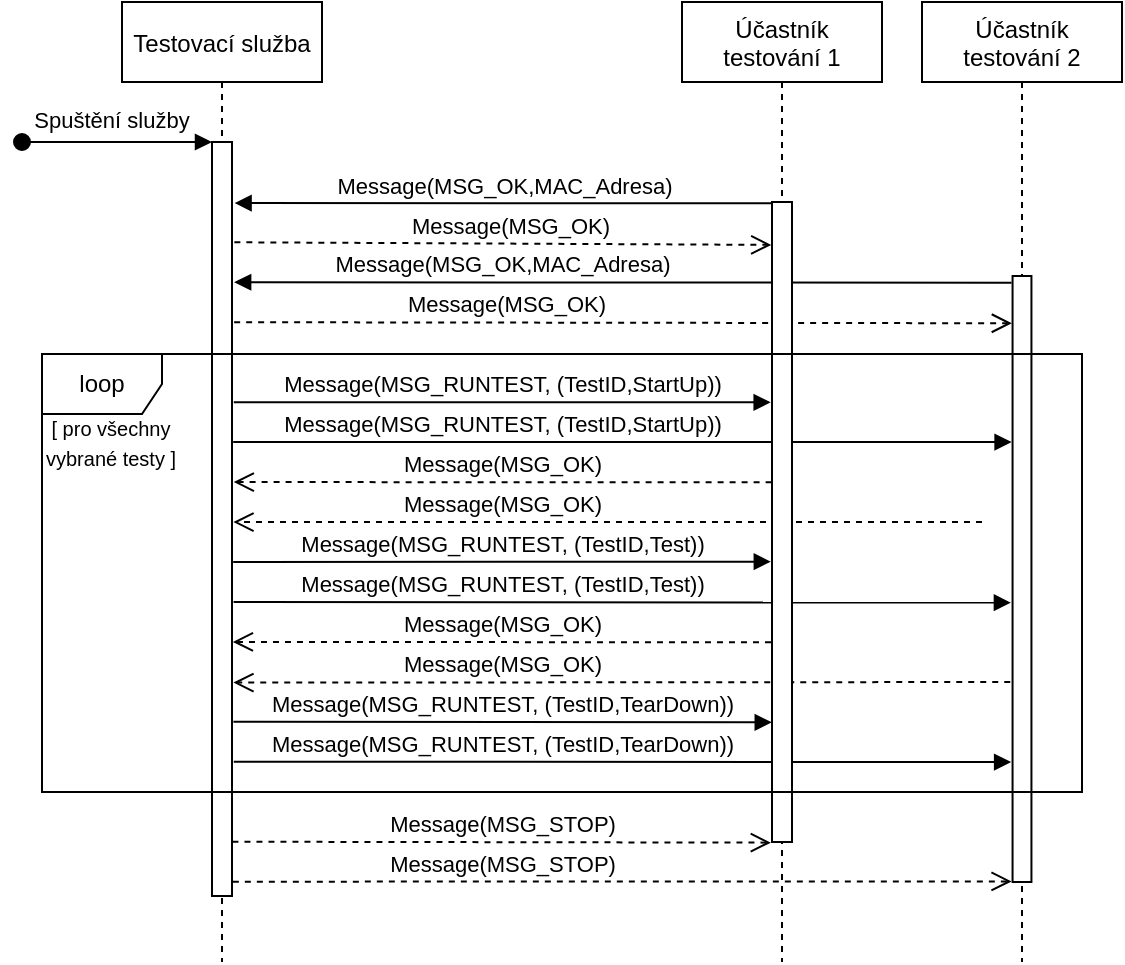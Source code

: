 <mxfile version="14.5.1" type="device"><diagram id="kgpKYQtTHZ0yAKxKKP6v" name="Page-1"><mxGraphModel dx="1072" dy="792" grid="1" gridSize="10" guides="1" tooltips="1" connect="0" arrows="1" fold="1" page="1" pageScale="1" pageWidth="827" pageHeight="1169" math="0" shadow="0"><root><mxCell id="0"/><mxCell id="1" parent="0"/><mxCell id="mGjd2MoU56tRiX6uanUA-13" value="Message(MSG_RUNTEST, (TestID,Test))" style="html=1;verticalAlign=bottom;endArrow=block;exitX=1.079;exitY=0.61;exitDx=0;exitDy=0;exitPerimeter=0;entryX=-0.088;entryY=0.539;entryDx=0;entryDy=0;entryPerimeter=0;" parent="1" source="3nuBFxr9cyL0pnOWT2aG-2" target="2Pg6CUJonsX4mb9nC8lQ-2" edge="1"><mxGeometry x="-0.308" width="80" relative="1" as="geometry"><mxPoint x="180" y="380" as="sourcePoint"/><mxPoint x="550" y="380" as="targetPoint"/><mxPoint as="offset"/></mxGeometry></mxCell><mxCell id="mGjd2MoU56tRiX6uanUA-6" value="Message(MSG_OK,MAC_Adresa)" style="html=1;verticalAlign=bottom;endArrow=block;exitX=-0.055;exitY=0.011;exitDx=0;exitDy=0;exitPerimeter=0;entryX=1.107;entryY=0.186;entryDx=0;entryDy=0;entryPerimeter=0;" parent="1" source="2Pg6CUJonsX4mb9nC8lQ-2" target="3nuBFxr9cyL0pnOWT2aG-2" edge="1"><mxGeometry x="0.31" width="80" relative="1" as="geometry"><mxPoint x="560" y="220" as="sourcePoint"/><mxPoint x="176" y="220" as="targetPoint"/><mxPoint as="offset"/></mxGeometry></mxCell><mxCell id="mGjd2MoU56tRiX6uanUA-7" value="Message(MSG_OK)" style="html=1;verticalAlign=bottom;endArrow=open;dashed=1;endSize=8;entryX=-0.035;entryY=0.078;entryDx=0;entryDy=0;entryPerimeter=0;exitX=1.107;exitY=0.239;exitDx=0;exitDy=0;exitPerimeter=0;" parent="1" source="3nuBFxr9cyL0pnOWT2aG-2" target="2Pg6CUJonsX4mb9nC8lQ-2" edge="1"><mxGeometry x="-0.304" relative="1" as="geometry"><mxPoint x="180" y="240" as="sourcePoint"/><mxPoint x="560" y="240" as="targetPoint"/><mxPoint as="offset"/></mxGeometry></mxCell><mxCell id="mGjd2MoU56tRiX6uanUA-21" value="Message(MSG_STOP)" style="html=1;verticalAlign=bottom;endArrow=open;dashed=1;endSize=8;exitX=1.042;exitY=0.981;exitDx=0;exitDy=0;exitPerimeter=0;entryX=-0.049;entryY=0.999;entryDx=0;entryDy=0;entryPerimeter=0;" parent="1" source="3nuBFxr9cyL0pnOWT2aG-2" target="2Pg6CUJonsX4mb9nC8lQ-2" edge="1"><mxGeometry x="-0.309" relative="1" as="geometry"><mxPoint x="172" y="520" as="sourcePoint"/><mxPoint x="542" y="520" as="targetPoint"/><mxPoint as="offset"/></mxGeometry></mxCell><mxCell id="mGjd2MoU56tRiX6uanUA-18" value="Message(MSG_RUNTEST, (TestID,TearDown))" style="html=1;verticalAlign=bottom;endArrow=block;exitX=1.088;exitY=0.822;exitDx=0;exitDy=0;exitPerimeter=0;entryX=-0.076;entryY=0.802;entryDx=0;entryDy=0;entryPerimeter=0;" parent="1" source="3nuBFxr9cyL0pnOWT2aG-2" target="2Pg6CUJonsX4mb9nC8lQ-2" edge="1"><mxGeometry x="-0.308" width="80" relative="1" as="geometry"><mxPoint x="190" y="460" as="sourcePoint"/><mxPoint x="560" y="460" as="targetPoint"/><mxPoint as="offset"/></mxGeometry></mxCell><mxCell id="mGjd2MoU56tRiX6uanUA-14" value="Message(MSG_OK)" style="html=1;verticalAlign=bottom;endArrow=open;dashed=1;endSize=8;entryX=1.07;entryY=0.717;entryDx=0;entryDy=0;entryPerimeter=0;exitX=-0.123;exitY=0.67;exitDx=0;exitDy=0;exitPerimeter=0;" parent="1" source="2Pg6CUJonsX4mb9nC8lQ-2" target="3nuBFxr9cyL0pnOWT2aG-2" edge="1"><mxGeometry x="0.309" relative="1" as="geometry"><mxPoint x="560" y="420" as="sourcePoint"/><mxPoint x="190" y="420" as="targetPoint"/><mxPoint as="offset"/></mxGeometry></mxCell><mxCell id="mGjd2MoU56tRiX6uanUA-11" value="Message(MSG_OK)" style="html=1;verticalAlign=bottom;endArrow=open;dashed=1;endSize=8;entryX=1.07;entryY=0.504;entryDx=0;entryDy=0;entryPerimeter=0;" parent="1" target="3nuBFxr9cyL0pnOWT2aG-2" edge="1"><mxGeometry x="0.282" relative="1" as="geometry"><mxPoint x="550" y="340" as="sourcePoint"/><mxPoint x="190" y="340" as="targetPoint"/><mxPoint as="offset"/></mxGeometry></mxCell><mxCell id="mGjd2MoU56tRiX6uanUA-9" value="Message(MSG_RUNTEST, (TestID,StartUp))" style="html=1;verticalAlign=bottom;endArrow=block;exitX=1.06;exitY=0.398;exitDx=0;exitDy=0;exitPerimeter=0;entryX=-0.052;entryY=0.274;entryDx=0;entryDy=0;entryPerimeter=0;" parent="1" source="3nuBFxr9cyL0pnOWT2aG-2" target="2Pg6CUJonsX4mb9nC8lQ-2" edge="1"><mxGeometry x="-0.308" width="80" relative="1" as="geometry"><mxPoint x="180" y="300" as="sourcePoint"/><mxPoint x="560" y="300" as="targetPoint"/><mxPoint as="offset"/></mxGeometry></mxCell><mxCell id="mGjd2MoU56tRiX6uanUA-5" value="Message(MSG_OK)" style="html=1;verticalAlign=bottom;endArrow=open;dashed=1;endSize=8;entryX=-0.036;entryY=0.067;entryDx=0;entryDy=0;entryPerimeter=0;exitX=1.118;exitY=0.133;exitDx=0;exitDy=0;exitPerimeter=0;" parent="1" source="3nuBFxr9cyL0pnOWT2aG-2" target="3nuBFxr9cyL0pnOWT2aG-6" edge="1"><mxGeometry x="0.023" relative="1" as="geometry"><mxPoint x="190" y="200" as="sourcePoint"/><mxPoint x="440" y="200" as="targetPoint"/><mxPoint as="offset"/></mxGeometry></mxCell><mxCell id="mGjd2MoU56tRiX6uanUA-4" value="Message(MSG_OK,MAC_Adresa)" style="html=1;verticalAlign=bottom;endArrow=block;exitX=0.5;exitY=0.002;exitDx=0;exitDy=0;exitPerimeter=0;entryX=1.13;entryY=0.081;entryDx=0;entryDy=0;entryPerimeter=0;" parent="1" source="3nuBFxr9cyL0pnOWT2aG-6" target="3nuBFxr9cyL0pnOWT2aG-2" edge="1"><mxGeometry x="0.02" width="80" relative="1" as="geometry"><mxPoint x="430" y="181" as="sourcePoint"/><mxPoint x="180" y="181" as="targetPoint"/><mxPoint as="offset"/></mxGeometry></mxCell><mxCell id="3nuBFxr9cyL0pnOWT2aG-1" value="Testovací služba" style="shape=umlLifeline;perimeter=lifelinePerimeter;container=1;collapsible=0;recursiveResize=0;rounded=0;shadow=0;strokeWidth=1;" parent="1" vertex="1"><mxGeometry x="120" y="80" width="100" height="480" as="geometry"/></mxCell><mxCell id="3nuBFxr9cyL0pnOWT2aG-2" value="" style="points=[];perimeter=orthogonalPerimeter;rounded=0;shadow=0;strokeWidth=1;" parent="3nuBFxr9cyL0pnOWT2aG-1" vertex="1"><mxGeometry x="45" y="70" width="10" height="377" as="geometry"/></mxCell><mxCell id="3nuBFxr9cyL0pnOWT2aG-3" value="Spuštění služby" style="verticalAlign=bottom;startArrow=oval;endArrow=block;startSize=8;shadow=0;strokeWidth=1;" parent="3nuBFxr9cyL0pnOWT2aG-1" target="3nuBFxr9cyL0pnOWT2aG-2" edge="1"><mxGeometry x="-0.053" y="2" relative="1" as="geometry"><mxPoint x="-50" y="70" as="sourcePoint"/><mxPoint as="offset"/></mxGeometry></mxCell><mxCell id="3nuBFxr9cyL0pnOWT2aG-5" value="Účastník &#10;testování 1" style="shape=umlLifeline;perimeter=lifelinePerimeter;container=1;collapsible=0;recursiveResize=0;rounded=0;shadow=0;strokeWidth=1;" parent="1" vertex="1"><mxGeometry x="400" y="80" width="100" height="480" as="geometry"/></mxCell><mxCell id="3nuBFxr9cyL0pnOWT2aG-6" value="" style="points=[];perimeter=orthogonalPerimeter;rounded=0;shadow=0;strokeWidth=1;" parent="3nuBFxr9cyL0pnOWT2aG-5" vertex="1"><mxGeometry x="45" y="100" width="10" height="320" as="geometry"/></mxCell><mxCell id="2Pg6CUJonsX4mb9nC8lQ-1" value="Účastník &#10;testování 2" style="shape=umlLifeline;perimeter=lifelinePerimeter;container=1;collapsible=0;recursiveResize=0;rounded=0;shadow=0;strokeWidth=1;" parent="1" vertex="1"><mxGeometry x="520" y="80" width="100" height="480" as="geometry"/></mxCell><mxCell id="2Pg6CUJonsX4mb9nC8lQ-2" value="" style="points=[];perimeter=orthogonalPerimeter;rounded=0;shadow=0;strokeWidth=1;" parent="2Pg6CUJonsX4mb9nC8lQ-1" vertex="1"><mxGeometry x="45.28" y="137" width="9.44" height="303" as="geometry"/></mxCell><mxCell id="mGjd2MoU56tRiX6uanUA-8" value="Message(MSG_RUNTEST, (TestID,StartUp))" style="html=1;verticalAlign=bottom;endArrow=block;exitX=1.088;exitY=0.345;exitDx=0;exitDy=0;exitPerimeter=0;entryX=-0.067;entryY=0.313;entryDx=0;entryDy=0;entryPerimeter=0;" parent="1" source="3nuBFxr9cyL0pnOWT2aG-2" target="3nuBFxr9cyL0pnOWT2aG-6" edge="1"><mxGeometry width="80" relative="1" as="geometry"><mxPoint x="190" y="280" as="sourcePoint"/><mxPoint x="440" y="280" as="targetPoint"/></mxGeometry></mxCell><mxCell id="mGjd2MoU56tRiX6uanUA-10" value="Message(MSG_OK)" style="html=1;verticalAlign=bottom;endArrow=open;dashed=1;endSize=8;entryX=1.088;entryY=0.451;entryDx=0;entryDy=0;entryPerimeter=0;exitX=-0.02;exitY=0.438;exitDx=0;exitDy=0;exitPerimeter=0;" parent="1" source="3nuBFxr9cyL0pnOWT2aG-6" target="3nuBFxr9cyL0pnOWT2aG-2" edge="1"><mxGeometry relative="1" as="geometry"><mxPoint x="440" y="320" as="sourcePoint"/><mxPoint x="190" y="320" as="targetPoint"/></mxGeometry></mxCell><mxCell id="mGjd2MoU56tRiX6uanUA-12" value="Message(MSG_RUNTEST, (TestID,Test))" style="html=1;verticalAlign=bottom;endArrow=block;exitX=1.06;exitY=0.557;exitDx=0;exitDy=0;exitPerimeter=0;entryX=-0.059;entryY=0.562;entryDx=0;entryDy=0;entryPerimeter=0;" parent="1" source="3nuBFxr9cyL0pnOWT2aG-2" target="3nuBFxr9cyL0pnOWT2aG-6" edge="1"><mxGeometry width="80" relative="1" as="geometry"><mxPoint x="180" y="360" as="sourcePoint"/><mxPoint x="440" y="360" as="targetPoint"/></mxGeometry></mxCell><mxCell id="mGjd2MoU56tRiX6uanUA-15" value="Message(MSG_OK)" style="html=1;verticalAlign=bottom;endArrow=open;dashed=1;endSize=8;entryX=1.042;entryY=0.663;entryDx=0;entryDy=0;entryPerimeter=0;exitX=-0.051;exitY=0.688;exitDx=0;exitDy=0;exitPerimeter=0;" parent="1" source="3nuBFxr9cyL0pnOWT2aG-6" target="3nuBFxr9cyL0pnOWT2aG-2" edge="1"><mxGeometry x="-0.001" relative="1" as="geometry"><mxPoint x="440" y="400" as="sourcePoint"/><mxPoint x="190" y="400" as="targetPoint"/><mxPoint as="offset"/></mxGeometry></mxCell><mxCell id="mGjd2MoU56tRiX6uanUA-17" value="Message(MSG_RUNTEST, (TestID,TearDown))" style="html=1;verticalAlign=bottom;endArrow=block;exitX=1.07;exitY=0.769;exitDx=0;exitDy=0;exitPerimeter=0;entryX=-0.012;entryY=0.813;entryDx=0;entryDy=0;entryPerimeter=0;" parent="1" source="3nuBFxr9cyL0pnOWT2aG-2" target="3nuBFxr9cyL0pnOWT2aG-6" edge="1"><mxGeometry width="80" relative="1" as="geometry"><mxPoint x="190" y="440" as="sourcePoint"/><mxPoint x="440" y="440" as="targetPoint"/></mxGeometry></mxCell><mxCell id="mGjd2MoU56tRiX6uanUA-20" value="Message(MSG_STOP)" style="html=1;verticalAlign=bottom;endArrow=open;dashed=1;endSize=8;exitX=1.023;exitY=0.928;exitDx=0;exitDy=0;exitPerimeter=0;entryX=-0.055;entryY=1.001;entryDx=0;entryDy=0;entryPerimeter=0;" parent="1" source="3nuBFxr9cyL0pnOWT2aG-2" target="3nuBFxr9cyL0pnOWT2aG-6" edge="1"><mxGeometry x="-0.0" relative="1" as="geometry"><mxPoint x="180" y="500" as="sourcePoint"/><mxPoint x="430" y="500" as="targetPoint"/><mxPoint as="offset"/></mxGeometry></mxCell><mxCell id="mGjd2MoU56tRiX6uanUA-24" value="&lt;font style=&quot;font-size: 10px&quot;&gt;[ pro všechny &lt;br&gt;vybrané testy ]&lt;/font&gt;" style="text;html=1;align=center;verticalAlign=middle;resizable=0;points=[];autosize=1;" parent="1" vertex="1"><mxGeometry x="74" y="280" width="80" height="40" as="geometry"/></mxCell><mxCell id="mGjd2MoU56tRiX6uanUA-23" value="loop" style="shape=umlFrame;whiteSpace=wrap;html=1;" parent="1" vertex="1"><mxGeometry x="80" y="256" width="520" height="219" as="geometry"/></mxCell></root></mxGraphModel></diagram></mxfile>